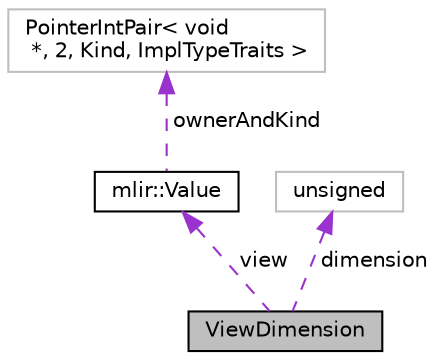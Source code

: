 digraph "ViewDimension"
{
  bgcolor="transparent";
  edge [fontname="Helvetica",fontsize="10",labelfontname="Helvetica",labelfontsize="10"];
  node [fontname="Helvetica",fontsize="10",shape=record];
  Node1 [label="ViewDimension",height=0.2,width=0.4,color="black", fillcolor="grey75", style="filled", fontcolor="black"];
  Node2 -> Node1 [dir="back",color="darkorchid3",fontsize="10",style="dashed",label=" view" ,fontname="Helvetica"];
  Node2 [label="mlir::Value",height=0.2,width=0.4,color="black",URL="$classmlir_1_1Value.html",tooltip="This class represents an instance of an SSA value in the MLIR system, representing a computable value..."];
  Node3 -> Node2 [dir="back",color="darkorchid3",fontsize="10",style="dashed",label=" ownerAndKind" ,fontname="Helvetica"];
  Node3 [label="PointerIntPair\< void\l *, 2, Kind, ImplTypeTraits \>",height=0.2,width=0.4,color="grey75"];
  Node4 -> Node1 [dir="back",color="darkorchid3",fontsize="10",style="dashed",label=" dimension" ,fontname="Helvetica"];
  Node4 [label="unsigned",height=0.2,width=0.4,color="grey75"];
}
